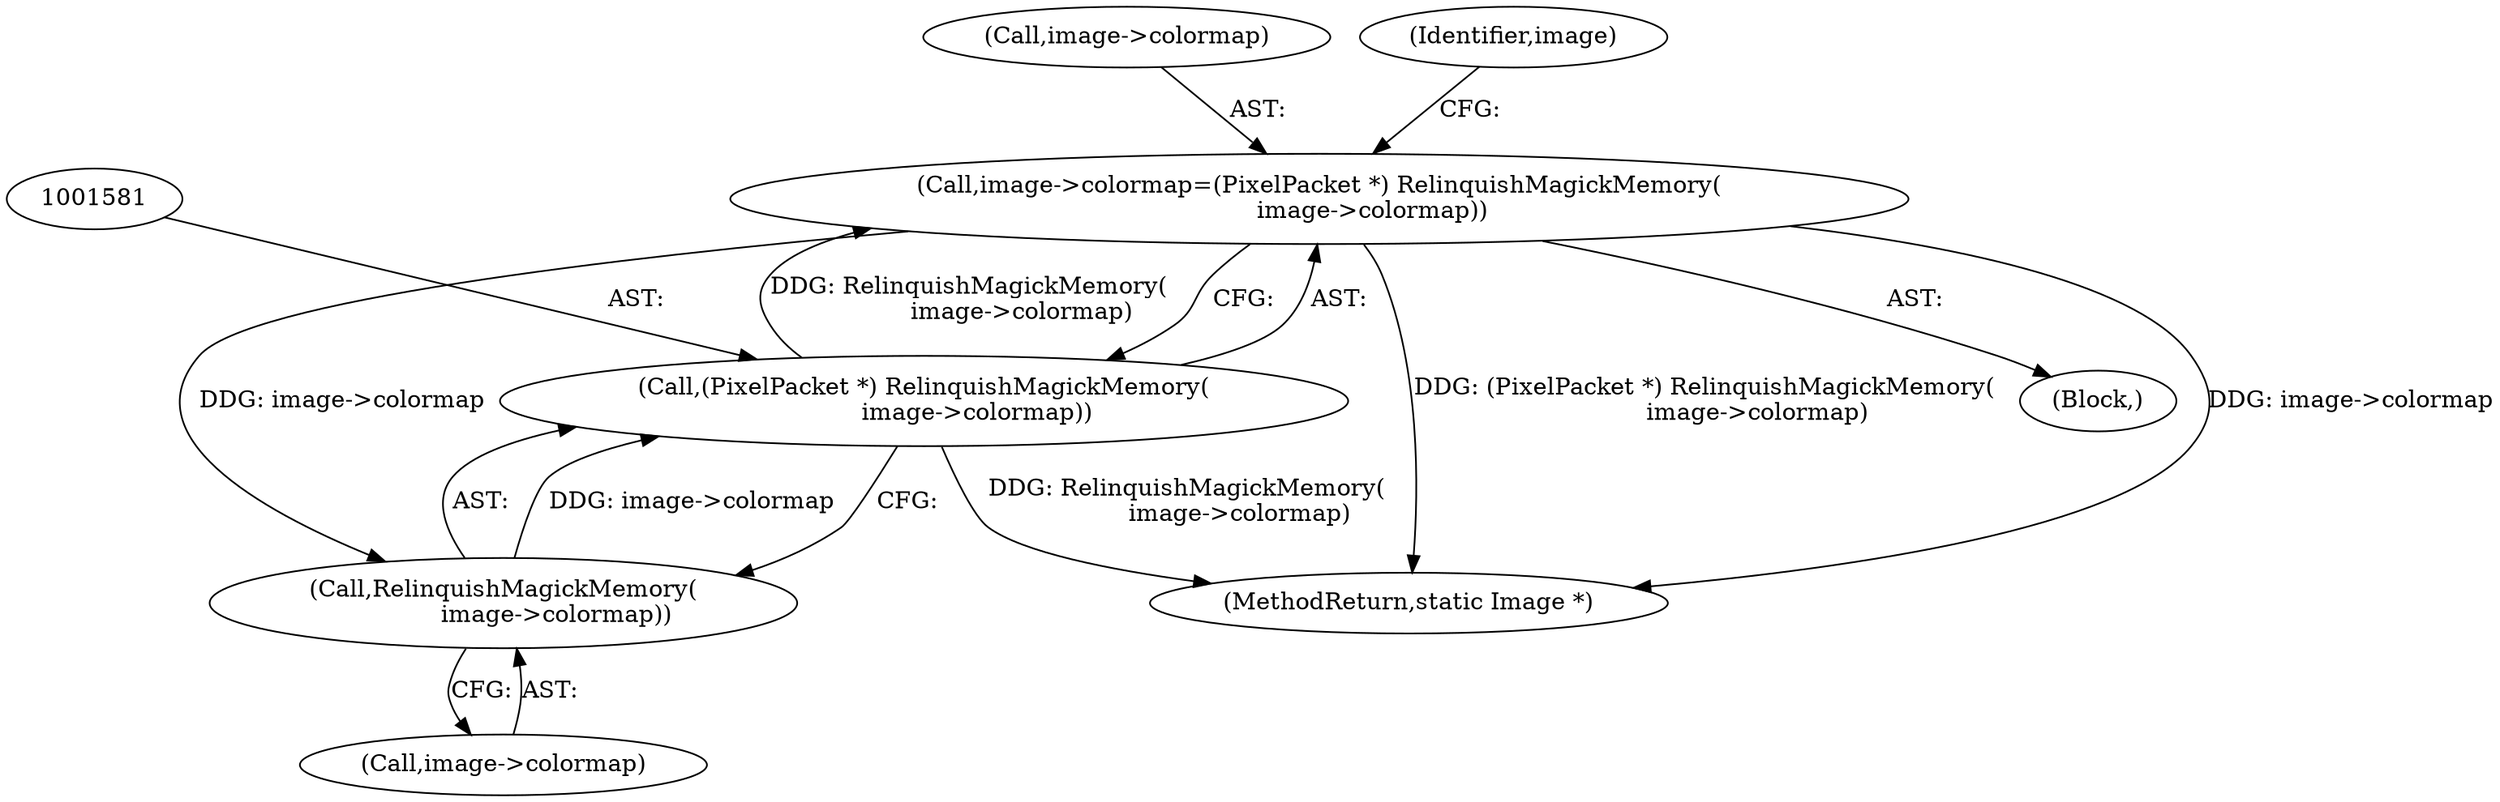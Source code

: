 digraph "0_ImageMagick_f6e9d0d9955e85bdd7540b251cd50d598dacc5e6_53@pointer" {
"1001576" [label="(Call,image->colormap=(PixelPacket *) RelinquishMagickMemory(\n              image->colormap))"];
"1001580" [label="(Call,(PixelPacket *) RelinquishMagickMemory(\n              image->colormap))"];
"1001582" [label="(Call,RelinquishMagickMemory(\n              image->colormap))"];
"1001576" [label="(Call,image->colormap=(PixelPacket *) RelinquishMagickMemory(\n              image->colormap))"];
"1001577" [label="(Call,image->colormap)"];
"1001588" [label="(Identifier,image)"];
"1001576" [label="(Call,image->colormap=(PixelPacket *) RelinquishMagickMemory(\n              image->colormap))"];
"1001723" [label="(MethodReturn,static Image *)"];
"1001583" [label="(Call,image->colormap)"];
"1001582" [label="(Call,RelinquishMagickMemory(\n              image->colormap))"];
"1001580" [label="(Call,(PixelPacket *) RelinquishMagickMemory(\n              image->colormap))"];
"1001456" [label="(Block,)"];
"1001576" -> "1001456"  [label="AST: "];
"1001576" -> "1001580"  [label="CFG: "];
"1001577" -> "1001576"  [label="AST: "];
"1001580" -> "1001576"  [label="AST: "];
"1001588" -> "1001576"  [label="CFG: "];
"1001576" -> "1001723"  [label="DDG: (PixelPacket *) RelinquishMagickMemory(\n              image->colormap)"];
"1001576" -> "1001723"  [label="DDG: image->colormap"];
"1001580" -> "1001576"  [label="DDG: RelinquishMagickMemory(\n              image->colormap)"];
"1001576" -> "1001582"  [label="DDG: image->colormap"];
"1001580" -> "1001582"  [label="CFG: "];
"1001581" -> "1001580"  [label="AST: "];
"1001582" -> "1001580"  [label="AST: "];
"1001580" -> "1001723"  [label="DDG: RelinquishMagickMemory(\n              image->colormap)"];
"1001582" -> "1001580"  [label="DDG: image->colormap"];
"1001582" -> "1001583"  [label="CFG: "];
"1001583" -> "1001582"  [label="AST: "];
}
